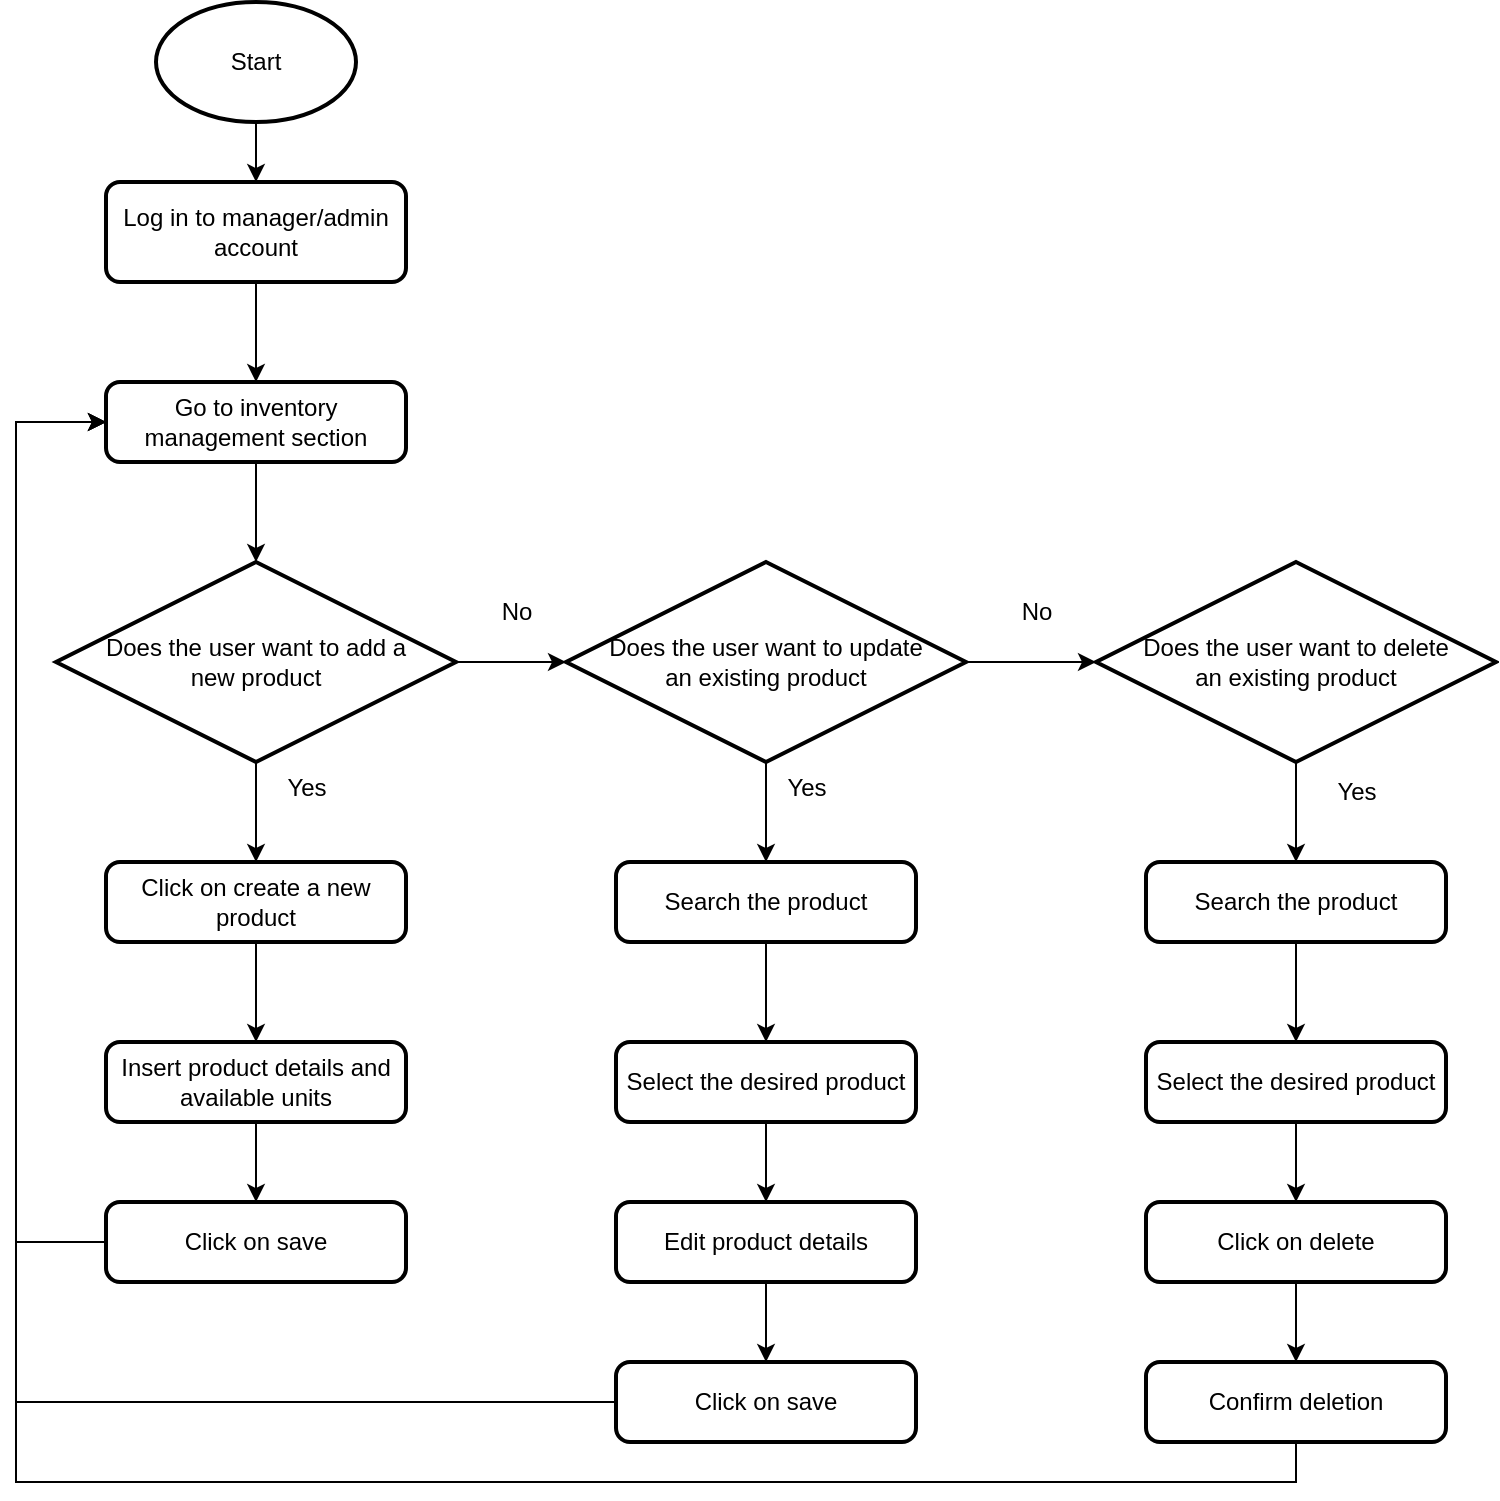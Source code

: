 <mxfile version="24.7.17">
  <diagram name="Page-1" id="a4aX_6hYJ9LEe9AwL2kh">
    <mxGraphModel dx="1242" dy="855" grid="1" gridSize="10" guides="1" tooltips="1" connect="1" arrows="1" fold="1" page="1" pageScale="1" pageWidth="850" pageHeight="1100" math="0" shadow="0">
      <root>
        <mxCell id="0" />
        <mxCell id="1" parent="0" />
        <mxCell id="AwsF_YCx0bkPDYx8Pm8--11" style="edgeStyle=orthogonalEdgeStyle;rounded=0;orthogonalLoop=1;jettySize=auto;html=1;exitX=0.5;exitY=1;exitDx=0;exitDy=0;exitPerimeter=0;entryX=0.5;entryY=0;entryDx=0;entryDy=0;" edge="1" parent="1" source="AwsF_YCx0bkPDYx8Pm8--2" target="AwsF_YCx0bkPDYx8Pm8--4">
          <mxGeometry relative="1" as="geometry" />
        </mxCell>
        <mxCell id="AwsF_YCx0bkPDYx8Pm8--2" value="Start" style="strokeWidth=2;html=1;shape=mxgraph.flowchart.start_1;whiteSpace=wrap;" vertex="1" parent="1">
          <mxGeometry x="100" y="40" width="100" height="60" as="geometry" />
        </mxCell>
        <mxCell id="AwsF_YCx0bkPDYx8Pm8--12" style="edgeStyle=orthogonalEdgeStyle;rounded=0;orthogonalLoop=1;jettySize=auto;html=1;exitX=0.5;exitY=1;exitDx=0;exitDy=0;" edge="1" parent="1" source="AwsF_YCx0bkPDYx8Pm8--4" target="AwsF_YCx0bkPDYx8Pm8--5">
          <mxGeometry relative="1" as="geometry" />
        </mxCell>
        <mxCell id="AwsF_YCx0bkPDYx8Pm8--4" value="Log in to manager/admin account" style="rounded=1;whiteSpace=wrap;html=1;absoluteArcSize=1;arcSize=14;strokeWidth=2;" vertex="1" parent="1">
          <mxGeometry x="75" y="130" width="150" height="50" as="geometry" />
        </mxCell>
        <mxCell id="AwsF_YCx0bkPDYx8Pm8--5" value="Go to inventory management section" style="rounded=1;whiteSpace=wrap;html=1;absoluteArcSize=1;arcSize=14;strokeWidth=2;" vertex="1" parent="1">
          <mxGeometry x="75" y="230" width="150" height="40" as="geometry" />
        </mxCell>
        <mxCell id="AwsF_YCx0bkPDYx8Pm8--14" style="edgeStyle=orthogonalEdgeStyle;rounded=0;orthogonalLoop=1;jettySize=auto;html=1;exitX=0.5;exitY=1;exitDx=0;exitDy=0;exitPerimeter=0;entryX=0.5;entryY=0;entryDx=0;entryDy=0;" edge="1" parent="1" source="AwsF_YCx0bkPDYx8Pm8--6" target="AwsF_YCx0bkPDYx8Pm8--8">
          <mxGeometry relative="1" as="geometry" />
        </mxCell>
        <mxCell id="AwsF_YCx0bkPDYx8Pm8--6" value="Does the user want to add a&lt;div&gt;new product&lt;/div&gt;" style="strokeWidth=2;html=1;shape=mxgraph.flowchart.decision;whiteSpace=wrap;" vertex="1" parent="1">
          <mxGeometry x="50" y="320" width="200" height="100" as="geometry" />
        </mxCell>
        <mxCell id="AwsF_YCx0bkPDYx8Pm8--15" style="edgeStyle=orthogonalEdgeStyle;rounded=0;orthogonalLoop=1;jettySize=auto;html=1;exitX=0.5;exitY=1;exitDx=0;exitDy=0;" edge="1" parent="1" source="AwsF_YCx0bkPDYx8Pm8--8" target="AwsF_YCx0bkPDYx8Pm8--9">
          <mxGeometry relative="1" as="geometry" />
        </mxCell>
        <mxCell id="AwsF_YCx0bkPDYx8Pm8--8" value="Click on create a new product" style="rounded=1;whiteSpace=wrap;html=1;absoluteArcSize=1;arcSize=14;strokeWidth=2;" vertex="1" parent="1">
          <mxGeometry x="75" y="470" width="150" height="40" as="geometry" />
        </mxCell>
        <mxCell id="AwsF_YCx0bkPDYx8Pm8--16" style="edgeStyle=orthogonalEdgeStyle;rounded=0;orthogonalLoop=1;jettySize=auto;html=1;exitX=0.5;exitY=1;exitDx=0;exitDy=0;entryX=0.5;entryY=0;entryDx=0;entryDy=0;" edge="1" parent="1" source="AwsF_YCx0bkPDYx8Pm8--9" target="AwsF_YCx0bkPDYx8Pm8--10">
          <mxGeometry relative="1" as="geometry" />
        </mxCell>
        <mxCell id="AwsF_YCx0bkPDYx8Pm8--9" value="Insert product details and available units" style="rounded=1;whiteSpace=wrap;html=1;absoluteArcSize=1;arcSize=14;strokeWidth=2;" vertex="1" parent="1">
          <mxGeometry x="75" y="560" width="150" height="40" as="geometry" />
        </mxCell>
        <mxCell id="AwsF_YCx0bkPDYx8Pm8--10" value="Click on save" style="rounded=1;whiteSpace=wrap;html=1;absoluteArcSize=1;arcSize=14;strokeWidth=2;" vertex="1" parent="1">
          <mxGeometry x="75" y="640" width="150" height="40" as="geometry" />
        </mxCell>
        <mxCell id="AwsF_YCx0bkPDYx8Pm8--13" style="edgeStyle=orthogonalEdgeStyle;rounded=0;orthogonalLoop=1;jettySize=auto;html=1;exitX=0.5;exitY=1;exitDx=0;exitDy=0;entryX=0.5;entryY=0;entryDx=0;entryDy=0;entryPerimeter=0;" edge="1" parent="1" source="AwsF_YCx0bkPDYx8Pm8--5" target="AwsF_YCx0bkPDYx8Pm8--6">
          <mxGeometry relative="1" as="geometry" />
        </mxCell>
        <mxCell id="AwsF_YCx0bkPDYx8Pm8--17" style="edgeStyle=orthogonalEdgeStyle;rounded=0;orthogonalLoop=1;jettySize=auto;html=1;exitX=0;exitY=0.5;exitDx=0;exitDy=0;entryX=0;entryY=0.5;entryDx=0;entryDy=0;" edge="1" parent="1" source="AwsF_YCx0bkPDYx8Pm8--10" target="AwsF_YCx0bkPDYx8Pm8--5">
          <mxGeometry relative="1" as="geometry">
            <Array as="points">
              <mxPoint x="30" y="660" />
              <mxPoint x="30" y="250" />
            </Array>
          </mxGeometry>
        </mxCell>
        <mxCell id="AwsF_YCx0bkPDYx8Pm8--18" value="Yes" style="text;html=1;align=center;verticalAlign=middle;resizable=0;points=[];autosize=1;strokeColor=none;fillColor=none;" vertex="1" parent="1">
          <mxGeometry x="155" y="418" width="40" height="30" as="geometry" />
        </mxCell>
        <mxCell id="AwsF_YCx0bkPDYx8Pm8--25" style="edgeStyle=orthogonalEdgeStyle;rounded=0;orthogonalLoop=1;jettySize=auto;html=1;exitX=0.5;exitY=1;exitDx=0;exitDy=0;exitPerimeter=0;entryX=0.5;entryY=0;entryDx=0;entryDy=0;" edge="1" parent="1" source="AwsF_YCx0bkPDYx8Pm8--19" target="AwsF_YCx0bkPDYx8Pm8--20">
          <mxGeometry relative="1" as="geometry" />
        </mxCell>
        <mxCell id="AwsF_YCx0bkPDYx8Pm8--37" style="edgeStyle=orthogonalEdgeStyle;rounded=0;orthogonalLoop=1;jettySize=auto;html=1;exitX=1;exitY=0.5;exitDx=0;exitDy=0;exitPerimeter=0;" edge="1" parent="1" source="AwsF_YCx0bkPDYx8Pm8--19" target="AwsF_YCx0bkPDYx8Pm8--32">
          <mxGeometry relative="1" as="geometry" />
        </mxCell>
        <mxCell id="AwsF_YCx0bkPDYx8Pm8--19" value="Does the user want to update&lt;div&gt;an existing product&lt;br&gt;&lt;/div&gt;" style="strokeWidth=2;html=1;shape=mxgraph.flowchart.decision;whiteSpace=wrap;" vertex="1" parent="1">
          <mxGeometry x="305" y="320" width="200" height="100" as="geometry" />
        </mxCell>
        <mxCell id="AwsF_YCx0bkPDYx8Pm8--26" style="edgeStyle=orthogonalEdgeStyle;rounded=0;orthogonalLoop=1;jettySize=auto;html=1;exitX=0.5;exitY=1;exitDx=0;exitDy=0;entryX=0.5;entryY=0;entryDx=0;entryDy=0;" edge="1" parent="1" source="AwsF_YCx0bkPDYx8Pm8--20" target="AwsF_YCx0bkPDYx8Pm8--21">
          <mxGeometry relative="1" as="geometry" />
        </mxCell>
        <mxCell id="AwsF_YCx0bkPDYx8Pm8--20" value="Search the product" style="rounded=1;whiteSpace=wrap;html=1;absoluteArcSize=1;arcSize=14;strokeWidth=2;" vertex="1" parent="1">
          <mxGeometry x="330" y="470" width="150" height="40" as="geometry" />
        </mxCell>
        <mxCell id="AwsF_YCx0bkPDYx8Pm8--27" style="edgeStyle=orthogonalEdgeStyle;rounded=0;orthogonalLoop=1;jettySize=auto;html=1;exitX=0.5;exitY=1;exitDx=0;exitDy=0;entryX=0.5;entryY=0;entryDx=0;entryDy=0;" edge="1" parent="1" source="AwsF_YCx0bkPDYx8Pm8--21" target="AwsF_YCx0bkPDYx8Pm8--22">
          <mxGeometry relative="1" as="geometry" />
        </mxCell>
        <mxCell id="AwsF_YCx0bkPDYx8Pm8--21" value="Select the desired product" style="rounded=1;whiteSpace=wrap;html=1;absoluteArcSize=1;arcSize=14;strokeWidth=2;" vertex="1" parent="1">
          <mxGeometry x="330" y="560" width="150" height="40" as="geometry" />
        </mxCell>
        <mxCell id="AwsF_YCx0bkPDYx8Pm8--28" style="edgeStyle=orthogonalEdgeStyle;rounded=0;orthogonalLoop=1;jettySize=auto;html=1;exitX=0.5;exitY=1;exitDx=0;exitDy=0;entryX=0.5;entryY=0;entryDx=0;entryDy=0;" edge="1" parent="1" source="AwsF_YCx0bkPDYx8Pm8--22" target="AwsF_YCx0bkPDYx8Pm8--23">
          <mxGeometry relative="1" as="geometry" />
        </mxCell>
        <mxCell id="AwsF_YCx0bkPDYx8Pm8--22" value="Edit product details" style="rounded=1;whiteSpace=wrap;html=1;absoluteArcSize=1;arcSize=14;strokeWidth=2;" vertex="1" parent="1">
          <mxGeometry x="330" y="640" width="150" height="40" as="geometry" />
        </mxCell>
        <mxCell id="AwsF_YCx0bkPDYx8Pm8--29" style="edgeStyle=orthogonalEdgeStyle;rounded=0;orthogonalLoop=1;jettySize=auto;html=1;exitX=0;exitY=0.5;exitDx=0;exitDy=0;entryX=0;entryY=0.5;entryDx=0;entryDy=0;" edge="1" parent="1" source="AwsF_YCx0bkPDYx8Pm8--23" target="AwsF_YCx0bkPDYx8Pm8--5">
          <mxGeometry relative="1" as="geometry">
            <Array as="points">
              <mxPoint x="30" y="740" />
              <mxPoint x="30" y="250" />
            </Array>
          </mxGeometry>
        </mxCell>
        <mxCell id="AwsF_YCx0bkPDYx8Pm8--23" value="Click on save" style="rounded=1;whiteSpace=wrap;html=1;absoluteArcSize=1;arcSize=14;strokeWidth=2;" vertex="1" parent="1">
          <mxGeometry x="330" y="720" width="150" height="40" as="geometry" />
        </mxCell>
        <mxCell id="AwsF_YCx0bkPDYx8Pm8--24" style="edgeStyle=orthogonalEdgeStyle;rounded=0;orthogonalLoop=1;jettySize=auto;html=1;exitX=1;exitY=0.5;exitDx=0;exitDy=0;exitPerimeter=0;entryX=0;entryY=0.5;entryDx=0;entryDy=0;entryPerimeter=0;" edge="1" parent="1" source="AwsF_YCx0bkPDYx8Pm8--6" target="AwsF_YCx0bkPDYx8Pm8--19">
          <mxGeometry relative="1" as="geometry" />
        </mxCell>
        <mxCell id="AwsF_YCx0bkPDYx8Pm8--30" value="Yes" style="text;html=1;align=center;verticalAlign=middle;resizable=0;points=[];autosize=1;strokeColor=none;fillColor=none;" vertex="1" parent="1">
          <mxGeometry x="405" y="418" width="40" height="30" as="geometry" />
        </mxCell>
        <mxCell id="AwsF_YCx0bkPDYx8Pm8--31" value="No" style="text;html=1;align=center;verticalAlign=middle;resizable=0;points=[];autosize=1;strokeColor=none;fillColor=none;" vertex="1" parent="1">
          <mxGeometry x="260" y="330" width="40" height="30" as="geometry" />
        </mxCell>
        <mxCell id="AwsF_YCx0bkPDYx8Pm8--38" style="edgeStyle=orthogonalEdgeStyle;rounded=0;orthogonalLoop=1;jettySize=auto;html=1;exitX=0.5;exitY=1;exitDx=0;exitDy=0;exitPerimeter=0;" edge="1" parent="1" source="AwsF_YCx0bkPDYx8Pm8--32" target="AwsF_YCx0bkPDYx8Pm8--33">
          <mxGeometry relative="1" as="geometry" />
        </mxCell>
        <mxCell id="AwsF_YCx0bkPDYx8Pm8--32" value="Does the user want to delete&lt;div&gt;an existing product&lt;br&gt;&lt;/div&gt;" style="strokeWidth=2;html=1;shape=mxgraph.flowchart.decision;whiteSpace=wrap;" vertex="1" parent="1">
          <mxGeometry x="570" y="320" width="200" height="100" as="geometry" />
        </mxCell>
        <mxCell id="AwsF_YCx0bkPDYx8Pm8--39" style="edgeStyle=orthogonalEdgeStyle;rounded=0;orthogonalLoop=1;jettySize=auto;html=1;exitX=0.5;exitY=1;exitDx=0;exitDy=0;" edge="1" parent="1" source="AwsF_YCx0bkPDYx8Pm8--33" target="AwsF_YCx0bkPDYx8Pm8--34">
          <mxGeometry relative="1" as="geometry" />
        </mxCell>
        <mxCell id="AwsF_YCx0bkPDYx8Pm8--33" value="Search the product" style="rounded=1;whiteSpace=wrap;html=1;absoluteArcSize=1;arcSize=14;strokeWidth=2;" vertex="1" parent="1">
          <mxGeometry x="595" y="470" width="150" height="40" as="geometry" />
        </mxCell>
        <mxCell id="AwsF_YCx0bkPDYx8Pm8--40" style="edgeStyle=orthogonalEdgeStyle;rounded=0;orthogonalLoop=1;jettySize=auto;html=1;exitX=0.5;exitY=1;exitDx=0;exitDy=0;entryX=0.5;entryY=0;entryDx=0;entryDy=0;" edge="1" parent="1" source="AwsF_YCx0bkPDYx8Pm8--34" target="AwsF_YCx0bkPDYx8Pm8--35">
          <mxGeometry relative="1" as="geometry" />
        </mxCell>
        <mxCell id="AwsF_YCx0bkPDYx8Pm8--34" value="Select the desired product" style="rounded=1;whiteSpace=wrap;html=1;absoluteArcSize=1;arcSize=14;strokeWidth=2;" vertex="1" parent="1">
          <mxGeometry x="595" y="560" width="150" height="40" as="geometry" />
        </mxCell>
        <mxCell id="AwsF_YCx0bkPDYx8Pm8--42" style="edgeStyle=orthogonalEdgeStyle;rounded=0;orthogonalLoop=1;jettySize=auto;html=1;exitX=0.5;exitY=1;exitDx=0;exitDy=0;entryX=0.5;entryY=0;entryDx=0;entryDy=0;" edge="1" parent="1" source="AwsF_YCx0bkPDYx8Pm8--35" target="AwsF_YCx0bkPDYx8Pm8--36">
          <mxGeometry relative="1" as="geometry" />
        </mxCell>
        <mxCell id="AwsF_YCx0bkPDYx8Pm8--35" value="Click on delete" style="rounded=1;whiteSpace=wrap;html=1;absoluteArcSize=1;arcSize=14;strokeWidth=2;" vertex="1" parent="1">
          <mxGeometry x="595" y="640" width="150" height="40" as="geometry" />
        </mxCell>
        <mxCell id="AwsF_YCx0bkPDYx8Pm8--43" style="edgeStyle=orthogonalEdgeStyle;rounded=0;orthogonalLoop=1;jettySize=auto;html=1;exitX=0.5;exitY=1;exitDx=0;exitDy=0;entryX=0;entryY=0.5;entryDx=0;entryDy=0;" edge="1" parent="1" source="AwsF_YCx0bkPDYx8Pm8--36" target="AwsF_YCx0bkPDYx8Pm8--5">
          <mxGeometry relative="1" as="geometry">
            <Array as="points">
              <mxPoint x="670" y="780" />
              <mxPoint x="30" y="780" />
              <mxPoint x="30" y="250" />
            </Array>
          </mxGeometry>
        </mxCell>
        <mxCell id="AwsF_YCx0bkPDYx8Pm8--36" value="Confirm deletion" style="rounded=1;whiteSpace=wrap;html=1;absoluteArcSize=1;arcSize=14;strokeWidth=2;" vertex="1" parent="1">
          <mxGeometry x="595" y="720" width="150" height="40" as="geometry" />
        </mxCell>
        <mxCell id="AwsF_YCx0bkPDYx8Pm8--44" value="Yes" style="text;html=1;align=center;verticalAlign=middle;resizable=0;points=[];autosize=1;strokeColor=none;fillColor=none;" vertex="1" parent="1">
          <mxGeometry x="680" y="420" width="40" height="30" as="geometry" />
        </mxCell>
        <mxCell id="AwsF_YCx0bkPDYx8Pm8--45" value="No" style="text;html=1;align=center;verticalAlign=middle;resizable=0;points=[];autosize=1;strokeColor=none;fillColor=none;" vertex="1" parent="1">
          <mxGeometry x="520" y="330" width="40" height="30" as="geometry" />
        </mxCell>
      </root>
    </mxGraphModel>
  </diagram>
</mxfile>
